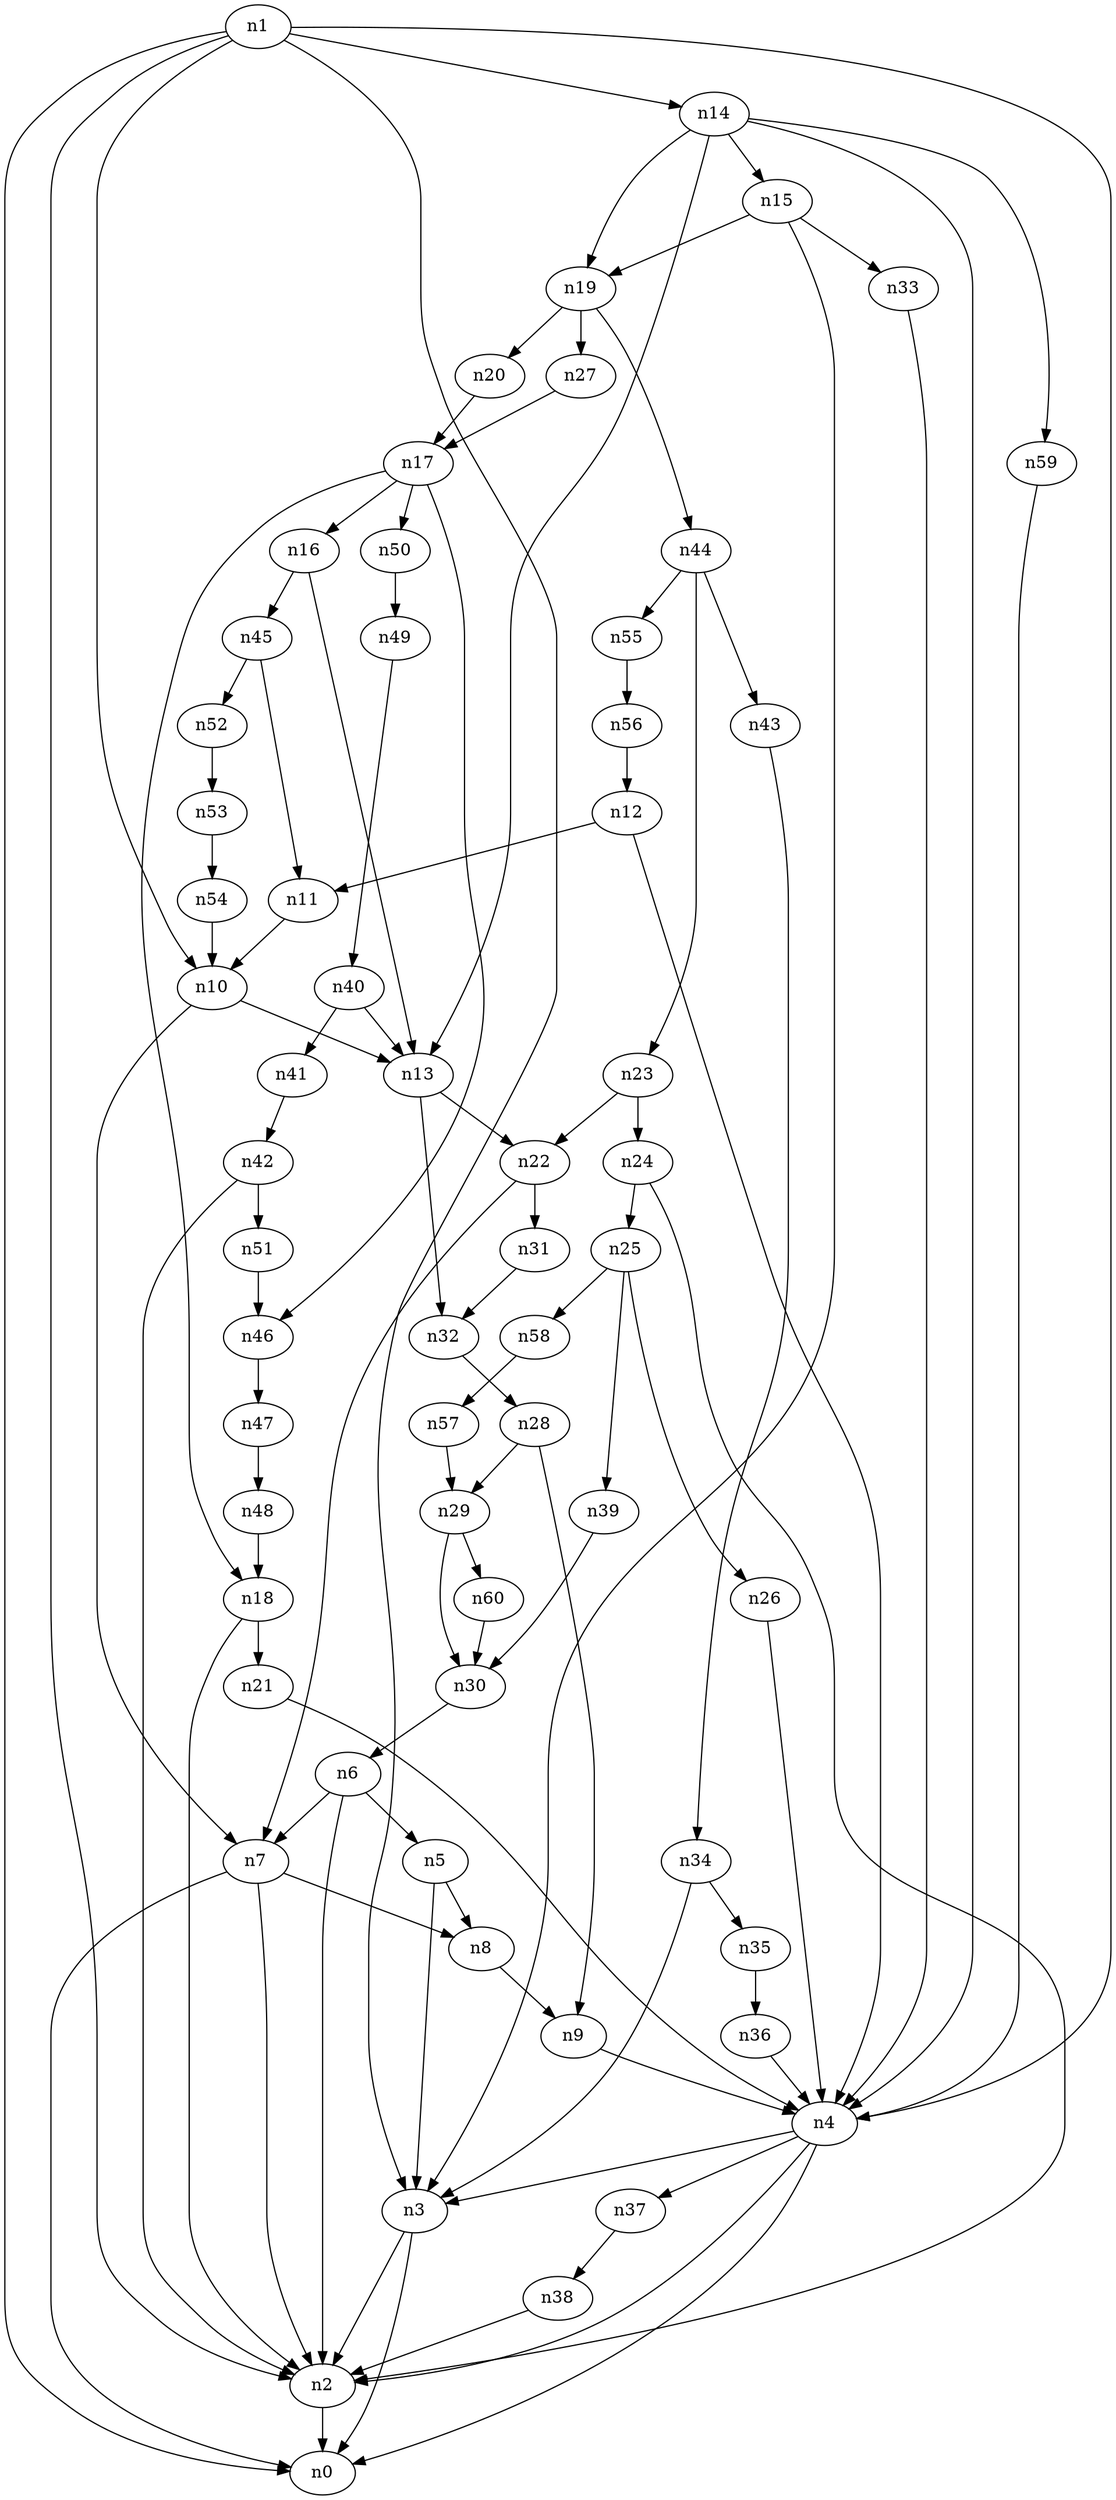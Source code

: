 digraph G {
	n1 -> n0	 [_graphml_id=e0];
	n1 -> n2	 [_graphml_id=e1];
	n1 -> n3	 [_graphml_id=e6];
	n1 -> n4	 [_graphml_id=e9];
	n1 -> n10	 [_graphml_id=e19];
	n1 -> n14	 [_graphml_id=e37];
	n2 -> n0	 [_graphml_id=e5];
	n3 -> n0	 [_graphml_id=e8];
	n3 -> n2	 [_graphml_id=e2];
	n4 -> n0	 [_graphml_id=e4];
	n4 -> n2	 [_graphml_id=e7];
	n4 -> n3	 [_graphml_id=e3];
	n4 -> n37	 [_graphml_id=e62];
	n5 -> n3	 [_graphml_id=e10];
	n5 -> n8	 [_graphml_id=e15];
	n6 -> n2	 [_graphml_id=e12];
	n6 -> n5	 [_graphml_id=e11];
	n6 -> n7	 [_graphml_id=e18];
	n7 -> n0	 [_graphml_id=e13];
	n7 -> n2	 [_graphml_id=e87];
	n7 -> n8	 [_graphml_id=e14];
	n8 -> n9	 [_graphml_id=e16];
	n9 -> n4	 [_graphml_id=e17];
	n10 -> n7	 [_graphml_id=e100];
	n10 -> n13	 [_graphml_id=e23];
	n11 -> n10	 [_graphml_id=e20];
	n12 -> n4	 [_graphml_id=e22];
	n12 -> n11	 [_graphml_id=e21];
	n13 -> n22	 [_graphml_id=e38];
	n13 -> n32	 [_graphml_id=e57];
	n14 -> n4	 [_graphml_id=e25];
	n14 -> n13	 [_graphml_id=e24];
	n14 -> n15	 [_graphml_id=e27];
	n14 -> n19	 [_graphml_id=e47];
	n14 -> n59	 [_graphml_id=e98];
	n15 -> n3	 [_graphml_id=e26];
	n15 -> n19	 [_graphml_id=e32];
	n15 -> n33	 [_graphml_id=e55];
	n16 -> n13	 [_graphml_id=e28];
	n16 -> n45	 [_graphml_id=e75];
	n17 -> n16	 [_graphml_id=e29];
	n17 -> n18	 [_graphml_id=e30];
	n17 -> n46	 [_graphml_id=e78];
	n17 -> n50	 [_graphml_id=e84];
	n18 -> n2	 [_graphml_id=e31];
	n18 -> n21	 [_graphml_id=e36];
	n19 -> n20	 [_graphml_id=e33];
	n19 -> n27	 [_graphml_id=e46];
	n19 -> n44	 [_graphml_id=e77];
	n20 -> n17	 [_graphml_id=e34];
	n21 -> n4	 [_graphml_id=e35];
	n22 -> n7	 [_graphml_id=e67];
	n22 -> n31	 [_graphml_id=e52];
	n23 -> n22	 [_graphml_id=e39];
	n23 -> n24	 [_graphml_id=e40];
	n24 -> n2	 [_graphml_id=e41];
	n24 -> n25	 [_graphml_id=e42];
	n25 -> n26	 [_graphml_id=e43];
	n25 -> n39	 [_graphml_id=e66];
	n25 -> n58	 [_graphml_id=e97];
	n26 -> n4	 [_graphml_id=e44];
	n27 -> n17	 [_graphml_id=e45];
	n28 -> n9	 [_graphml_id=e48];
	n28 -> n29	 [_graphml_id=e49];
	n29 -> n30	 [_graphml_id=e50];
	n29 -> n60	 [_graphml_id=e101];
	n30 -> n6	 [_graphml_id=e51];
	n31 -> n32	 [_graphml_id=e53];
	n32 -> n28	 [_graphml_id=e54];
	n33 -> n4	 [_graphml_id=e56];
	n34 -> n3	 [_graphml_id=e58];
	n34 -> n35	 [_graphml_id=e59];
	n35 -> n36	 [_graphml_id=e60];
	n36 -> n4	 [_graphml_id=e61];
	n37 -> n38	 [_graphml_id=e63];
	n38 -> n2	 [_graphml_id=e64];
	n39 -> n30	 [_graphml_id=e65];
	n40 -> n13	 [_graphml_id=e68];
	n40 -> n41	 [_graphml_id=e69];
	n41 -> n42	 [_graphml_id=e70];
	n42 -> n2	 [_graphml_id=e71];
	n42 -> n51	 [_graphml_id=e86];
	n43 -> n34	 [_graphml_id=e72];
	n44 -> n23	 [_graphml_id=e74];
	n44 -> n43	 [_graphml_id=e73];
	n44 -> n55	 [_graphml_id=e92];
	n45 -> n11	 [_graphml_id=e76];
	n45 -> n52	 [_graphml_id=e88];
	n46 -> n47	 [_graphml_id=e79];
	n47 -> n48	 [_graphml_id=e80];
	n48 -> n18	 [_graphml_id=e81];
	n49 -> n40	 [_graphml_id=e82];
	n50 -> n49	 [_graphml_id=e83];
	n51 -> n46	 [_graphml_id=e85];
	n52 -> n53	 [_graphml_id=e89];
	n53 -> n54	 [_graphml_id=e90];
	n54 -> n10	 [_graphml_id=e91];
	n55 -> n56	 [_graphml_id=e93];
	n56 -> n12	 [_graphml_id=e94];
	n57 -> n29	 [_graphml_id=e95];
	n58 -> n57	 [_graphml_id=e96];
	n59 -> n4	 [_graphml_id=e99];
	n60 -> n30	 [_graphml_id=e102];
}
